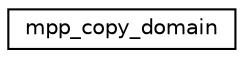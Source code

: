 digraph "Graphical Class Hierarchy"
{
 // INTERACTIVE_SVG=YES
 // LATEX_PDF_SIZE
  edge [fontname="Helvetica",fontsize="10",labelfontname="Helvetica",labelfontsize="10"];
  node [fontname="Helvetica",fontsize="10",shape=record];
  rankdir="LR";
  Node0 [label="mpp_copy_domain",height=0.2,width=0.4,color="black", fillcolor="white", style="filled",URL="$interfacempp__domains__mod_1_1mpp__copy__domain.html",tooltip="Copy 1D or 2D domain."];
}
